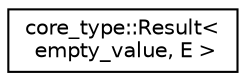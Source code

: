 digraph "Graphical Class Hierarchy"
{
 // LATEX_PDF_SIZE
  edge [fontname="Helvetica",fontsize="10",labelfontname="Helvetica",labelfontsize="10"];
  node [fontname="Helvetica",fontsize="10",shape=record];
  rankdir="LR";
  Node0 [label="core_type::Result\<\l empty_value, E \>",height=0.2,width=0.4,color="black", fillcolor="white", style="filled",URL="$classcore__type_1_1Result.html",tooltip=" "];
}
